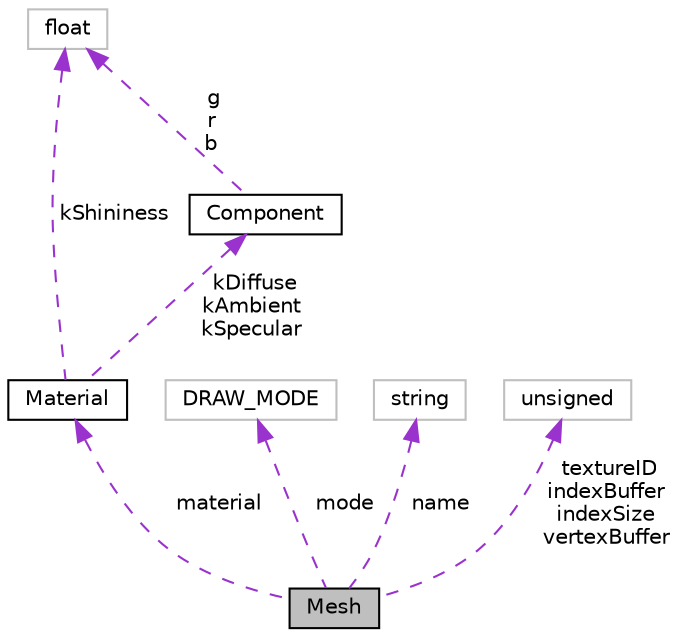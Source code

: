 digraph "Mesh"
{
  bgcolor="transparent";
  edge [fontname="Helvetica",fontsize="10",labelfontname="Helvetica",labelfontsize="10"];
  node [fontname="Helvetica",fontsize="10",shape=record];
  Node1 [label="Mesh",height=0.2,width=0.4,color="black", fillcolor="grey75", style="filled", fontcolor="black"];
  Node2 -> Node1 [dir="back",color="darkorchid3",fontsize="10",style="dashed",label=" material" ,fontname="Helvetica"];
  Node2 [label="Material",height=0.2,width=0.4,color="black",URL="$structMaterial.html",tooltip="Struct for material /*. "];
  Node3 -> Node2 [dir="back",color="darkorchid3",fontsize="10",style="dashed",label=" kShininess" ,fontname="Helvetica"];
  Node3 [label="float",height=0.2,width=0.4,color="grey75"];
  Node4 -> Node2 [dir="back",color="darkorchid3",fontsize="10",style="dashed",label=" kDiffuse\nkAmbient\nkSpecular" ,fontname="Helvetica"];
  Node4 [label="Component",height=0.2,width=0.4,color="black",URL="$structComponent.html",tooltip="Struct for component /*. "];
  Node3 -> Node4 [dir="back",color="darkorchid3",fontsize="10",style="dashed",label=" g\nr\nb" ,fontname="Helvetica"];
  Node5 -> Node1 [dir="back",color="darkorchid3",fontsize="10",style="dashed",label=" mode" ,fontname="Helvetica"];
  Node5 [label="DRAW_MODE",height=0.2,width=0.4,color="grey75"];
  Node6 -> Node1 [dir="back",color="darkorchid3",fontsize="10",style="dashed",label=" name" ,fontname="Helvetica"];
  Node6 [label="string",height=0.2,width=0.4,color="grey75"];
  Node7 -> Node1 [dir="back",color="darkorchid3",fontsize="10",style="dashed",label=" textureID\nindexBuffer\nindexSize\nvertexBuffer" ,fontname="Helvetica"];
  Node7 [label="unsigned",height=0.2,width=0.4,color="grey75"];
}
